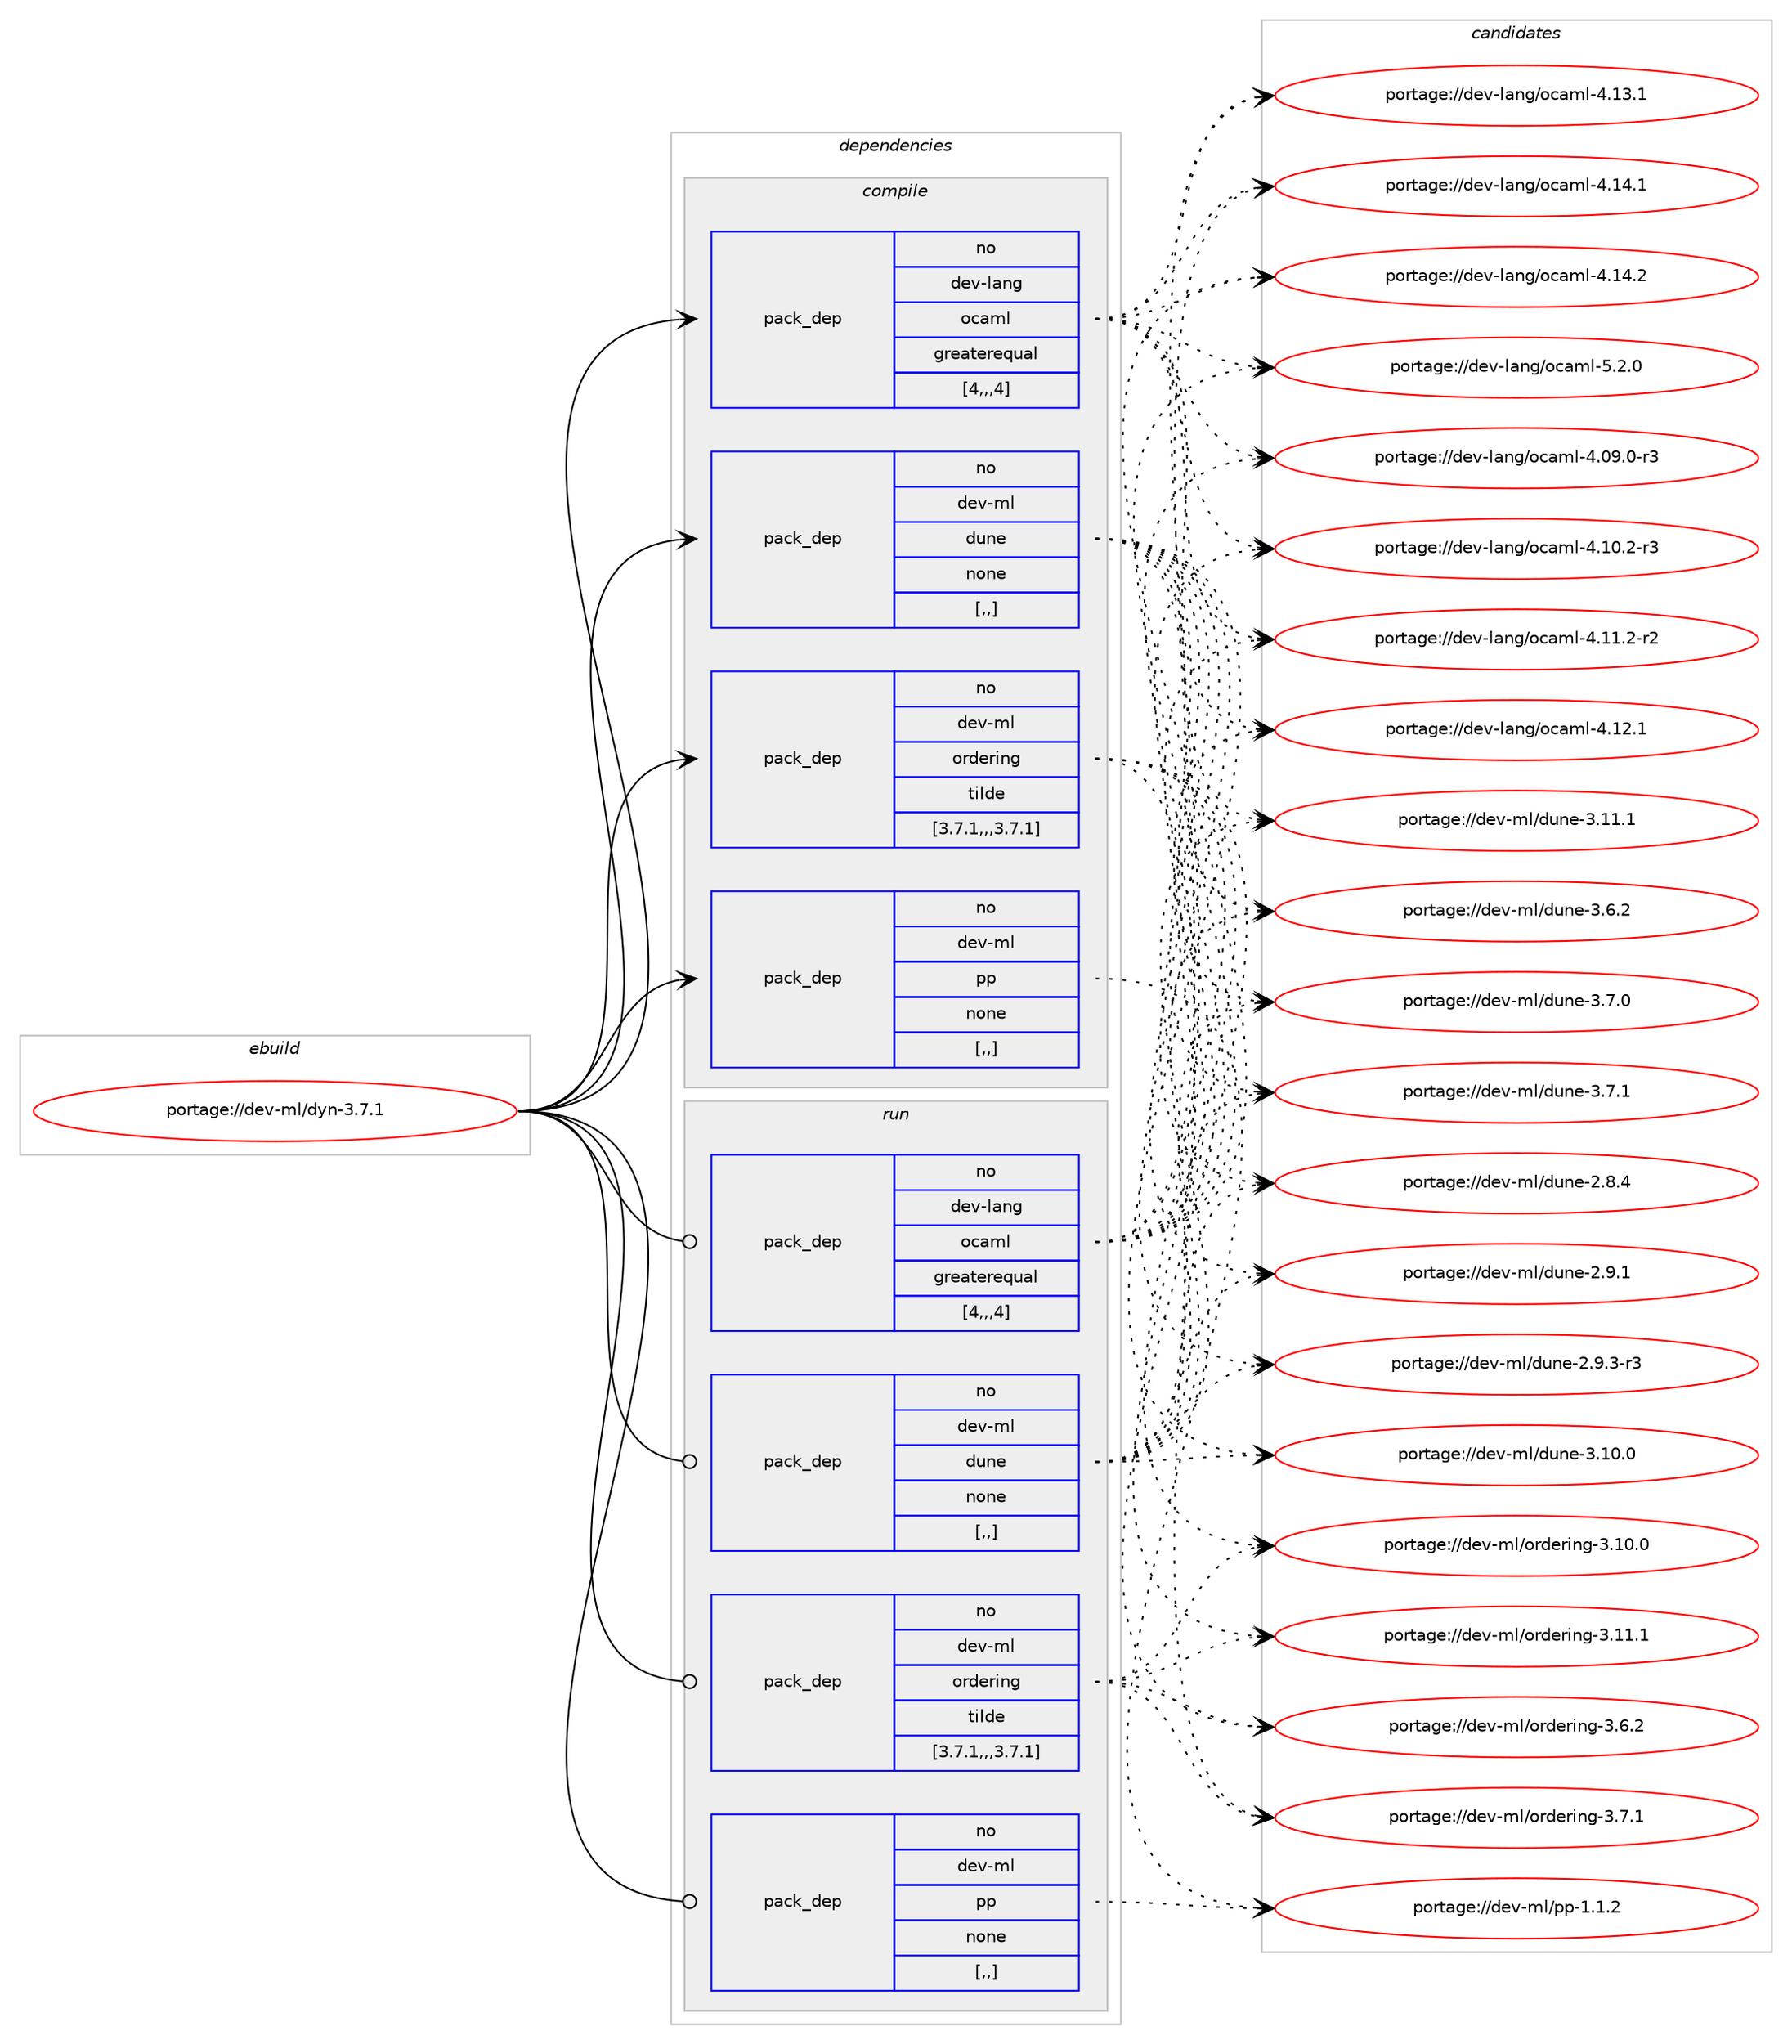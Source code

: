 digraph prolog {

# *************
# Graph options
# *************

newrank=true;
concentrate=true;
compound=true;
graph [rankdir=LR,fontname=Helvetica,fontsize=10,ranksep=1.5];#, ranksep=2.5, nodesep=0.2];
edge  [arrowhead=vee];
node  [fontname=Helvetica,fontsize=10];

# **********
# The ebuild
# **********

subgraph cluster_leftcol {
color=gray;
rank=same;
label=<<i>ebuild</i>>;
id [label="portage://dev-ml/dyn-3.7.1", color=red, width=4, href="../dev-ml/dyn-3.7.1.svg"];
}

# ****************
# The dependencies
# ****************

subgraph cluster_midcol {
color=gray;
label=<<i>dependencies</i>>;
subgraph cluster_compile {
fillcolor="#eeeeee";
style=filled;
label=<<i>compile</i>>;
subgraph pack86415 {
dependency116060 [label=<<TABLE BORDER="0" CELLBORDER="1" CELLSPACING="0" CELLPADDING="4" WIDTH="220"><TR><TD ROWSPAN="6" CELLPADDING="30">pack_dep</TD></TR><TR><TD WIDTH="110">no</TD></TR><TR><TD>dev-lang</TD></TR><TR><TD>ocaml</TD></TR><TR><TD>greaterequal</TD></TR><TR><TD>[4,,,4]</TD></TR></TABLE>>, shape=none, color=blue];
}
id:e -> dependency116060:w [weight=20,style="solid",arrowhead="vee"];
subgraph pack86416 {
dependency116061 [label=<<TABLE BORDER="0" CELLBORDER="1" CELLSPACING="0" CELLPADDING="4" WIDTH="220"><TR><TD ROWSPAN="6" CELLPADDING="30">pack_dep</TD></TR><TR><TD WIDTH="110">no</TD></TR><TR><TD>dev-ml</TD></TR><TR><TD>dune</TD></TR><TR><TD>none</TD></TR><TR><TD>[,,]</TD></TR></TABLE>>, shape=none, color=blue];
}
id:e -> dependency116061:w [weight=20,style="solid",arrowhead="vee"];
subgraph pack86417 {
dependency116062 [label=<<TABLE BORDER="0" CELLBORDER="1" CELLSPACING="0" CELLPADDING="4" WIDTH="220"><TR><TD ROWSPAN="6" CELLPADDING="30">pack_dep</TD></TR><TR><TD WIDTH="110">no</TD></TR><TR><TD>dev-ml</TD></TR><TR><TD>ordering</TD></TR><TR><TD>tilde</TD></TR><TR><TD>[3.7.1,,,3.7.1]</TD></TR></TABLE>>, shape=none, color=blue];
}
id:e -> dependency116062:w [weight=20,style="solid",arrowhead="vee"];
subgraph pack86418 {
dependency116063 [label=<<TABLE BORDER="0" CELLBORDER="1" CELLSPACING="0" CELLPADDING="4" WIDTH="220"><TR><TD ROWSPAN="6" CELLPADDING="30">pack_dep</TD></TR><TR><TD WIDTH="110">no</TD></TR><TR><TD>dev-ml</TD></TR><TR><TD>pp</TD></TR><TR><TD>none</TD></TR><TR><TD>[,,]</TD></TR></TABLE>>, shape=none, color=blue];
}
id:e -> dependency116063:w [weight=20,style="solid",arrowhead="vee"];
}
subgraph cluster_compileandrun {
fillcolor="#eeeeee";
style=filled;
label=<<i>compile and run</i>>;
}
subgraph cluster_run {
fillcolor="#eeeeee";
style=filled;
label=<<i>run</i>>;
subgraph pack86419 {
dependency116064 [label=<<TABLE BORDER="0" CELLBORDER="1" CELLSPACING="0" CELLPADDING="4" WIDTH="220"><TR><TD ROWSPAN="6" CELLPADDING="30">pack_dep</TD></TR><TR><TD WIDTH="110">no</TD></TR><TR><TD>dev-lang</TD></TR><TR><TD>ocaml</TD></TR><TR><TD>greaterequal</TD></TR><TR><TD>[4,,,4]</TD></TR></TABLE>>, shape=none, color=blue];
}
id:e -> dependency116064:w [weight=20,style="solid",arrowhead="odot"];
subgraph pack86420 {
dependency116065 [label=<<TABLE BORDER="0" CELLBORDER="1" CELLSPACING="0" CELLPADDING="4" WIDTH="220"><TR><TD ROWSPAN="6" CELLPADDING="30">pack_dep</TD></TR><TR><TD WIDTH="110">no</TD></TR><TR><TD>dev-ml</TD></TR><TR><TD>dune</TD></TR><TR><TD>none</TD></TR><TR><TD>[,,]</TD></TR></TABLE>>, shape=none, color=blue];
}
id:e -> dependency116065:w [weight=20,style="solid",arrowhead="odot"];
subgraph pack86421 {
dependency116066 [label=<<TABLE BORDER="0" CELLBORDER="1" CELLSPACING="0" CELLPADDING="4" WIDTH="220"><TR><TD ROWSPAN="6" CELLPADDING="30">pack_dep</TD></TR><TR><TD WIDTH="110">no</TD></TR><TR><TD>dev-ml</TD></TR><TR><TD>ordering</TD></TR><TR><TD>tilde</TD></TR><TR><TD>[3.7.1,,,3.7.1]</TD></TR></TABLE>>, shape=none, color=blue];
}
id:e -> dependency116066:w [weight=20,style="solid",arrowhead="odot"];
subgraph pack86422 {
dependency116067 [label=<<TABLE BORDER="0" CELLBORDER="1" CELLSPACING="0" CELLPADDING="4" WIDTH="220"><TR><TD ROWSPAN="6" CELLPADDING="30">pack_dep</TD></TR><TR><TD WIDTH="110">no</TD></TR><TR><TD>dev-ml</TD></TR><TR><TD>pp</TD></TR><TR><TD>none</TD></TR><TR><TD>[,,]</TD></TR></TABLE>>, shape=none, color=blue];
}
id:e -> dependency116067:w [weight=20,style="solid",arrowhead="odot"];
}
}

# **************
# The candidates
# **************

subgraph cluster_choices {
rank=same;
color=gray;
label=<<i>candidates</i>>;

subgraph choice86415 {
color=black;
nodesep=1;
choice1001011184510897110103471119997109108455246485746484511451 [label="portage://dev-lang/ocaml-4.09.0-r3", color=red, width=4,href="../dev-lang/ocaml-4.09.0-r3.svg"];
choice1001011184510897110103471119997109108455246494846504511451 [label="portage://dev-lang/ocaml-4.10.2-r3", color=red, width=4,href="../dev-lang/ocaml-4.10.2-r3.svg"];
choice1001011184510897110103471119997109108455246494946504511450 [label="portage://dev-lang/ocaml-4.11.2-r2", color=red, width=4,href="../dev-lang/ocaml-4.11.2-r2.svg"];
choice100101118451089711010347111999710910845524649504649 [label="portage://dev-lang/ocaml-4.12.1", color=red, width=4,href="../dev-lang/ocaml-4.12.1.svg"];
choice100101118451089711010347111999710910845524649514649 [label="portage://dev-lang/ocaml-4.13.1", color=red, width=4,href="../dev-lang/ocaml-4.13.1.svg"];
choice100101118451089711010347111999710910845524649524649 [label="portage://dev-lang/ocaml-4.14.1", color=red, width=4,href="../dev-lang/ocaml-4.14.1.svg"];
choice100101118451089711010347111999710910845524649524650 [label="portage://dev-lang/ocaml-4.14.2", color=red, width=4,href="../dev-lang/ocaml-4.14.2.svg"];
choice1001011184510897110103471119997109108455346504648 [label="portage://dev-lang/ocaml-5.2.0", color=red, width=4,href="../dev-lang/ocaml-5.2.0.svg"];
dependency116060:e -> choice1001011184510897110103471119997109108455246485746484511451:w [style=dotted,weight="100"];
dependency116060:e -> choice1001011184510897110103471119997109108455246494846504511451:w [style=dotted,weight="100"];
dependency116060:e -> choice1001011184510897110103471119997109108455246494946504511450:w [style=dotted,weight="100"];
dependency116060:e -> choice100101118451089711010347111999710910845524649504649:w [style=dotted,weight="100"];
dependency116060:e -> choice100101118451089711010347111999710910845524649514649:w [style=dotted,weight="100"];
dependency116060:e -> choice100101118451089711010347111999710910845524649524649:w [style=dotted,weight="100"];
dependency116060:e -> choice100101118451089711010347111999710910845524649524650:w [style=dotted,weight="100"];
dependency116060:e -> choice1001011184510897110103471119997109108455346504648:w [style=dotted,weight="100"];
}
subgraph choice86416 {
color=black;
nodesep=1;
choice1001011184510910847100117110101455046564652 [label="portage://dev-ml/dune-2.8.4", color=red, width=4,href="../dev-ml/dune-2.8.4.svg"];
choice1001011184510910847100117110101455046574649 [label="portage://dev-ml/dune-2.9.1", color=red, width=4,href="../dev-ml/dune-2.9.1.svg"];
choice10010111845109108471001171101014550465746514511451 [label="portage://dev-ml/dune-2.9.3-r3", color=red, width=4,href="../dev-ml/dune-2.9.3-r3.svg"];
choice100101118451091084710011711010145514649484648 [label="portage://dev-ml/dune-3.10.0", color=red, width=4,href="../dev-ml/dune-3.10.0.svg"];
choice100101118451091084710011711010145514649494649 [label="portage://dev-ml/dune-3.11.1", color=red, width=4,href="../dev-ml/dune-3.11.1.svg"];
choice1001011184510910847100117110101455146544650 [label="portage://dev-ml/dune-3.6.2", color=red, width=4,href="../dev-ml/dune-3.6.2.svg"];
choice1001011184510910847100117110101455146554648 [label="portage://dev-ml/dune-3.7.0", color=red, width=4,href="../dev-ml/dune-3.7.0.svg"];
choice1001011184510910847100117110101455146554649 [label="portage://dev-ml/dune-3.7.1", color=red, width=4,href="../dev-ml/dune-3.7.1.svg"];
dependency116061:e -> choice1001011184510910847100117110101455046564652:w [style=dotted,weight="100"];
dependency116061:e -> choice1001011184510910847100117110101455046574649:w [style=dotted,weight="100"];
dependency116061:e -> choice10010111845109108471001171101014550465746514511451:w [style=dotted,weight="100"];
dependency116061:e -> choice100101118451091084710011711010145514649484648:w [style=dotted,weight="100"];
dependency116061:e -> choice100101118451091084710011711010145514649494649:w [style=dotted,weight="100"];
dependency116061:e -> choice1001011184510910847100117110101455146544650:w [style=dotted,weight="100"];
dependency116061:e -> choice1001011184510910847100117110101455146554648:w [style=dotted,weight="100"];
dependency116061:e -> choice1001011184510910847100117110101455146554649:w [style=dotted,weight="100"];
}
subgraph choice86417 {
color=black;
nodesep=1;
choice100101118451091084711111410010111410511010345514649484648 [label="portage://dev-ml/ordering-3.10.0", color=red, width=4,href="../dev-ml/ordering-3.10.0.svg"];
choice100101118451091084711111410010111410511010345514649494649 [label="portage://dev-ml/ordering-3.11.1", color=red, width=4,href="../dev-ml/ordering-3.11.1.svg"];
choice1001011184510910847111114100101114105110103455146544650 [label="portage://dev-ml/ordering-3.6.2", color=red, width=4,href="../dev-ml/ordering-3.6.2.svg"];
choice1001011184510910847111114100101114105110103455146554649 [label="portage://dev-ml/ordering-3.7.1", color=red, width=4,href="../dev-ml/ordering-3.7.1.svg"];
dependency116062:e -> choice100101118451091084711111410010111410511010345514649484648:w [style=dotted,weight="100"];
dependency116062:e -> choice100101118451091084711111410010111410511010345514649494649:w [style=dotted,weight="100"];
dependency116062:e -> choice1001011184510910847111114100101114105110103455146544650:w [style=dotted,weight="100"];
dependency116062:e -> choice1001011184510910847111114100101114105110103455146554649:w [style=dotted,weight="100"];
}
subgraph choice86418 {
color=black;
nodesep=1;
choice1001011184510910847112112454946494650 [label="portage://dev-ml/pp-1.1.2", color=red, width=4,href="../dev-ml/pp-1.1.2.svg"];
dependency116063:e -> choice1001011184510910847112112454946494650:w [style=dotted,weight="100"];
}
subgraph choice86419 {
color=black;
nodesep=1;
choice1001011184510897110103471119997109108455246485746484511451 [label="portage://dev-lang/ocaml-4.09.0-r3", color=red, width=4,href="../dev-lang/ocaml-4.09.0-r3.svg"];
choice1001011184510897110103471119997109108455246494846504511451 [label="portage://dev-lang/ocaml-4.10.2-r3", color=red, width=4,href="../dev-lang/ocaml-4.10.2-r3.svg"];
choice1001011184510897110103471119997109108455246494946504511450 [label="portage://dev-lang/ocaml-4.11.2-r2", color=red, width=4,href="../dev-lang/ocaml-4.11.2-r2.svg"];
choice100101118451089711010347111999710910845524649504649 [label="portage://dev-lang/ocaml-4.12.1", color=red, width=4,href="../dev-lang/ocaml-4.12.1.svg"];
choice100101118451089711010347111999710910845524649514649 [label="portage://dev-lang/ocaml-4.13.1", color=red, width=4,href="../dev-lang/ocaml-4.13.1.svg"];
choice100101118451089711010347111999710910845524649524649 [label="portage://dev-lang/ocaml-4.14.1", color=red, width=4,href="../dev-lang/ocaml-4.14.1.svg"];
choice100101118451089711010347111999710910845524649524650 [label="portage://dev-lang/ocaml-4.14.2", color=red, width=4,href="../dev-lang/ocaml-4.14.2.svg"];
choice1001011184510897110103471119997109108455346504648 [label="portage://dev-lang/ocaml-5.2.0", color=red, width=4,href="../dev-lang/ocaml-5.2.0.svg"];
dependency116064:e -> choice1001011184510897110103471119997109108455246485746484511451:w [style=dotted,weight="100"];
dependency116064:e -> choice1001011184510897110103471119997109108455246494846504511451:w [style=dotted,weight="100"];
dependency116064:e -> choice1001011184510897110103471119997109108455246494946504511450:w [style=dotted,weight="100"];
dependency116064:e -> choice100101118451089711010347111999710910845524649504649:w [style=dotted,weight="100"];
dependency116064:e -> choice100101118451089711010347111999710910845524649514649:w [style=dotted,weight="100"];
dependency116064:e -> choice100101118451089711010347111999710910845524649524649:w [style=dotted,weight="100"];
dependency116064:e -> choice100101118451089711010347111999710910845524649524650:w [style=dotted,weight="100"];
dependency116064:e -> choice1001011184510897110103471119997109108455346504648:w [style=dotted,weight="100"];
}
subgraph choice86420 {
color=black;
nodesep=1;
choice1001011184510910847100117110101455046564652 [label="portage://dev-ml/dune-2.8.4", color=red, width=4,href="../dev-ml/dune-2.8.4.svg"];
choice1001011184510910847100117110101455046574649 [label="portage://dev-ml/dune-2.9.1", color=red, width=4,href="../dev-ml/dune-2.9.1.svg"];
choice10010111845109108471001171101014550465746514511451 [label="portage://dev-ml/dune-2.9.3-r3", color=red, width=4,href="../dev-ml/dune-2.9.3-r3.svg"];
choice100101118451091084710011711010145514649484648 [label="portage://dev-ml/dune-3.10.0", color=red, width=4,href="../dev-ml/dune-3.10.0.svg"];
choice100101118451091084710011711010145514649494649 [label="portage://dev-ml/dune-3.11.1", color=red, width=4,href="../dev-ml/dune-3.11.1.svg"];
choice1001011184510910847100117110101455146544650 [label="portage://dev-ml/dune-3.6.2", color=red, width=4,href="../dev-ml/dune-3.6.2.svg"];
choice1001011184510910847100117110101455146554648 [label="portage://dev-ml/dune-3.7.0", color=red, width=4,href="../dev-ml/dune-3.7.0.svg"];
choice1001011184510910847100117110101455146554649 [label="portage://dev-ml/dune-3.7.1", color=red, width=4,href="../dev-ml/dune-3.7.1.svg"];
dependency116065:e -> choice1001011184510910847100117110101455046564652:w [style=dotted,weight="100"];
dependency116065:e -> choice1001011184510910847100117110101455046574649:w [style=dotted,weight="100"];
dependency116065:e -> choice10010111845109108471001171101014550465746514511451:w [style=dotted,weight="100"];
dependency116065:e -> choice100101118451091084710011711010145514649484648:w [style=dotted,weight="100"];
dependency116065:e -> choice100101118451091084710011711010145514649494649:w [style=dotted,weight="100"];
dependency116065:e -> choice1001011184510910847100117110101455146544650:w [style=dotted,weight="100"];
dependency116065:e -> choice1001011184510910847100117110101455146554648:w [style=dotted,weight="100"];
dependency116065:e -> choice1001011184510910847100117110101455146554649:w [style=dotted,weight="100"];
}
subgraph choice86421 {
color=black;
nodesep=1;
choice100101118451091084711111410010111410511010345514649484648 [label="portage://dev-ml/ordering-3.10.0", color=red, width=4,href="../dev-ml/ordering-3.10.0.svg"];
choice100101118451091084711111410010111410511010345514649494649 [label="portage://dev-ml/ordering-3.11.1", color=red, width=4,href="../dev-ml/ordering-3.11.1.svg"];
choice1001011184510910847111114100101114105110103455146544650 [label="portage://dev-ml/ordering-3.6.2", color=red, width=4,href="../dev-ml/ordering-3.6.2.svg"];
choice1001011184510910847111114100101114105110103455146554649 [label="portage://dev-ml/ordering-3.7.1", color=red, width=4,href="../dev-ml/ordering-3.7.1.svg"];
dependency116066:e -> choice100101118451091084711111410010111410511010345514649484648:w [style=dotted,weight="100"];
dependency116066:e -> choice100101118451091084711111410010111410511010345514649494649:w [style=dotted,weight="100"];
dependency116066:e -> choice1001011184510910847111114100101114105110103455146544650:w [style=dotted,weight="100"];
dependency116066:e -> choice1001011184510910847111114100101114105110103455146554649:w [style=dotted,weight="100"];
}
subgraph choice86422 {
color=black;
nodesep=1;
choice1001011184510910847112112454946494650 [label="portage://dev-ml/pp-1.1.2", color=red, width=4,href="../dev-ml/pp-1.1.2.svg"];
dependency116067:e -> choice1001011184510910847112112454946494650:w [style=dotted,weight="100"];
}
}

}
